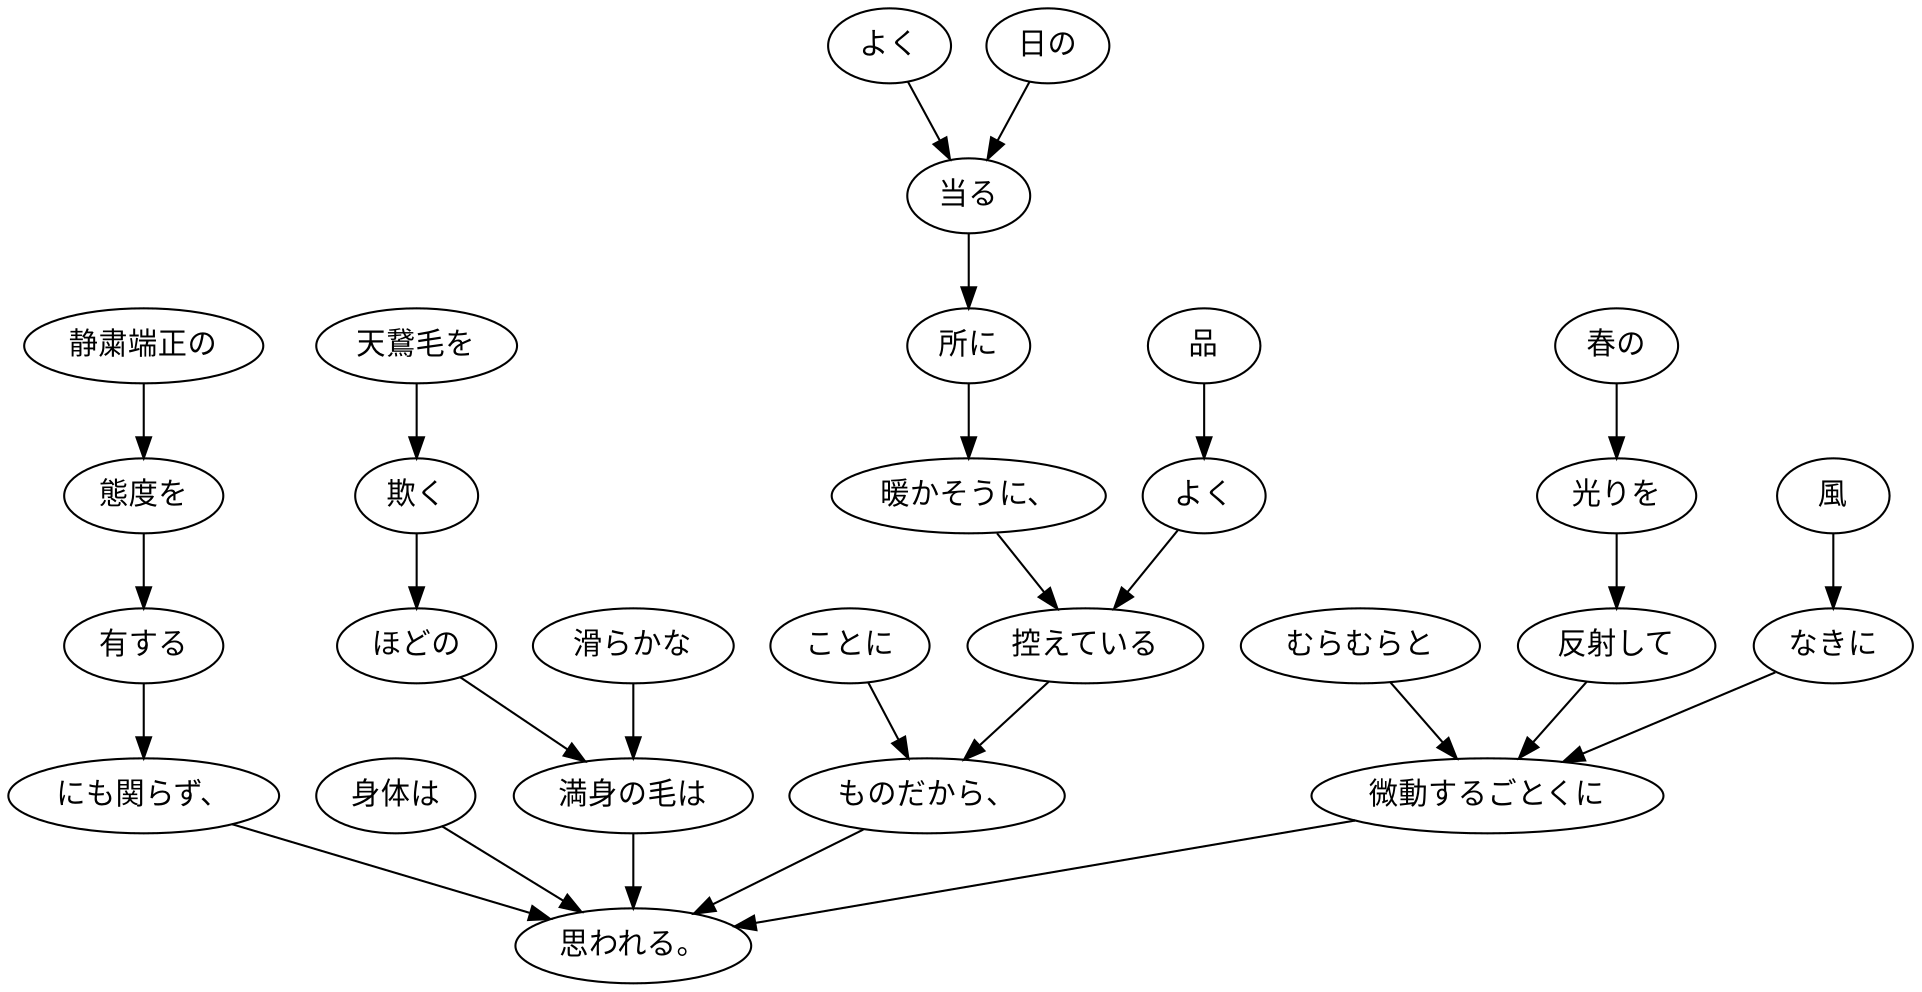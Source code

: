 digraph graph658 {
	node0 [label="ことに"];
	node1 [label="よく"];
	node2 [label="日の"];
	node3 [label="当る"];
	node4 [label="所に"];
	node5 [label="暖かそうに、"];
	node6 [label="品"];
	node7 [label="よく"];
	node8 [label="控えている"];
	node9 [label="ものだから、"];
	node10 [label="身体は"];
	node11 [label="静粛端正の"];
	node12 [label="態度を"];
	node13 [label="有する"];
	node14 [label="にも関らず、"];
	node15 [label="天鵞毛を"];
	node16 [label="欺く"];
	node17 [label="ほどの"];
	node18 [label="滑らかな"];
	node19 [label="満身の毛は"];
	node20 [label="春の"];
	node21 [label="光りを"];
	node22 [label="反射して"];
	node23 [label="風"];
	node24 [label="なきに"];
	node25 [label="むらむらと"];
	node26 [label="微動するごとくに"];
	node27 [label="思われる。"];
	node0 -> node9;
	node1 -> node3;
	node2 -> node3;
	node3 -> node4;
	node4 -> node5;
	node5 -> node8;
	node6 -> node7;
	node7 -> node8;
	node8 -> node9;
	node9 -> node27;
	node10 -> node27;
	node11 -> node12;
	node12 -> node13;
	node13 -> node14;
	node14 -> node27;
	node15 -> node16;
	node16 -> node17;
	node17 -> node19;
	node18 -> node19;
	node19 -> node27;
	node20 -> node21;
	node21 -> node22;
	node22 -> node26;
	node23 -> node24;
	node24 -> node26;
	node25 -> node26;
	node26 -> node27;
}

